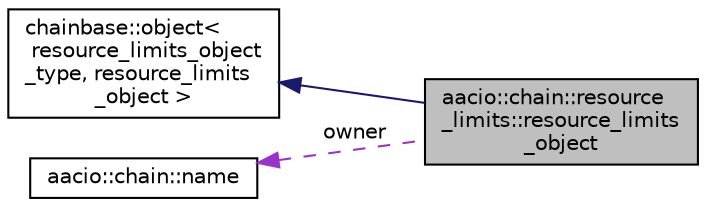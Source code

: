 digraph "aacio::chain::resource_limits::resource_limits_object"
{
  edge [fontname="Helvetica",fontsize="10",labelfontname="Helvetica",labelfontsize="10"];
  node [fontname="Helvetica",fontsize="10",shape=record];
  rankdir="LR";
  Node2 [label="aacio::chain::resource\l_limits::resource_limits\l_object",height=0.2,width=0.4,color="black", fillcolor="grey75", style="filled", fontcolor="black"];
  Node3 -> Node2 [dir="back",color="midnightblue",fontsize="10",style="solid",fontname="Helvetica"];
  Node3 [label="chainbase::object\<\l resource_limits_object\l_type, resource_limits\l_object \>",height=0.2,width=0.4,color="black", fillcolor="white", style="filled",URL="$structchainbase_1_1object.html"];
  Node4 -> Node2 [dir="back",color="darkorchid3",fontsize="10",style="dashed",label=" owner" ,fontname="Helvetica"];
  Node4 [label="aacio::chain::name",height=0.2,width=0.4,color="black", fillcolor="white", style="filled",URL="$structaacio_1_1chain_1_1name.html"];
}
